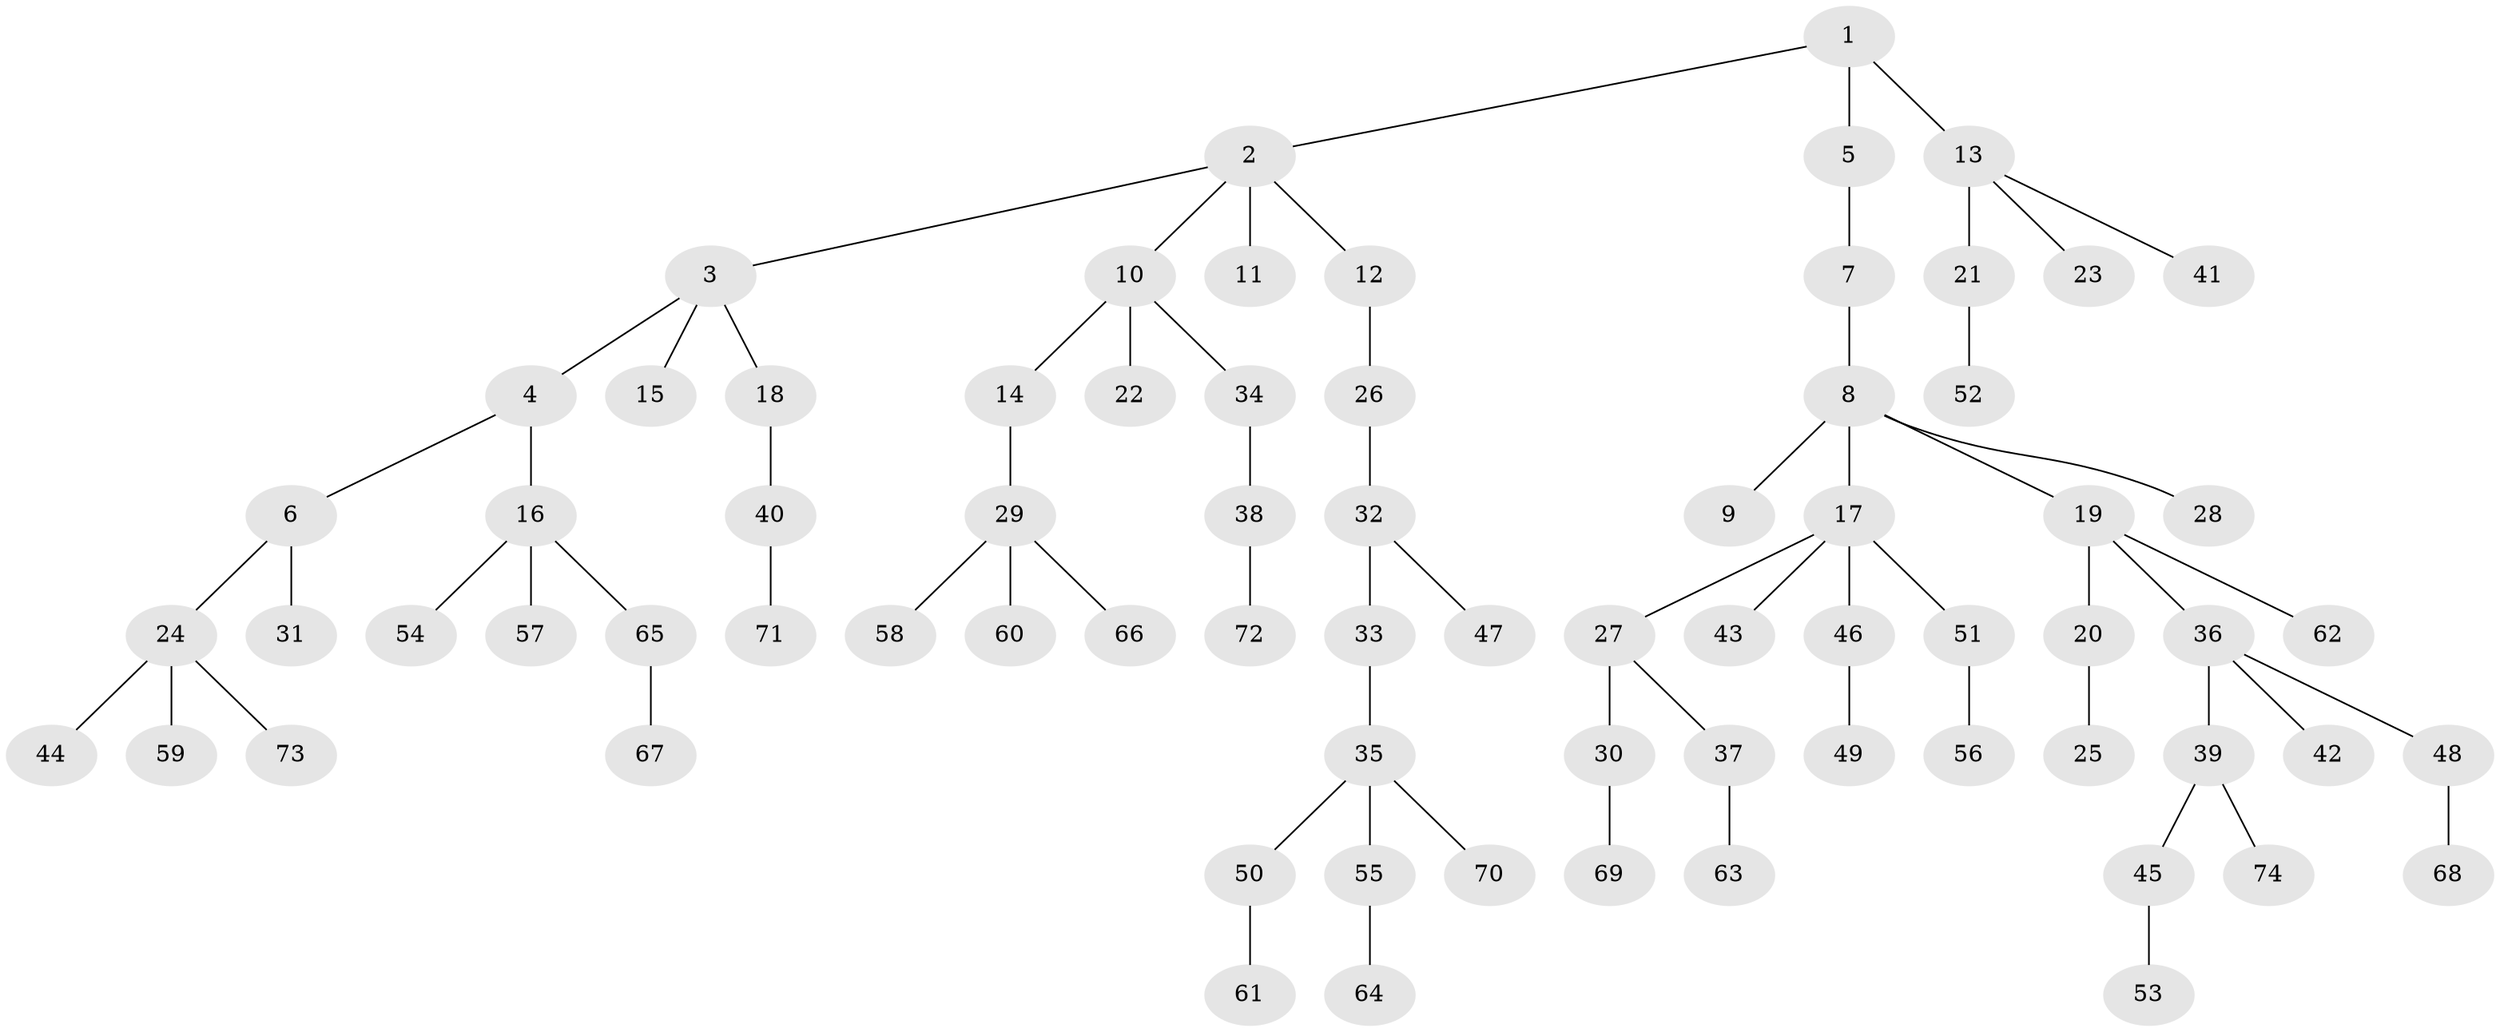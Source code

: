 // original degree distribution, {3: 0.09836065573770492, 5: 0.04918032786885246, 4: 0.07377049180327869, 2: 0.28688524590163933, 6: 0.01639344262295082, 1: 0.47540983606557374}
// Generated by graph-tools (version 1.1) at 2025/52/03/04/25 22:52:03]
// undirected, 74 vertices, 73 edges
graph export_dot {
  node [color=gray90,style=filled];
  1;
  2;
  3;
  4;
  5;
  6;
  7;
  8;
  9;
  10;
  11;
  12;
  13;
  14;
  15;
  16;
  17;
  18;
  19;
  20;
  21;
  22;
  23;
  24;
  25;
  26;
  27;
  28;
  29;
  30;
  31;
  32;
  33;
  34;
  35;
  36;
  37;
  38;
  39;
  40;
  41;
  42;
  43;
  44;
  45;
  46;
  47;
  48;
  49;
  50;
  51;
  52;
  53;
  54;
  55;
  56;
  57;
  58;
  59;
  60;
  61;
  62;
  63;
  64;
  65;
  66;
  67;
  68;
  69;
  70;
  71;
  72;
  73;
  74;
  1 -- 2 [weight=1.0];
  1 -- 5 [weight=1.0];
  1 -- 13 [weight=1.0];
  2 -- 3 [weight=1.0];
  2 -- 10 [weight=1.0];
  2 -- 11 [weight=1.0];
  2 -- 12 [weight=1.0];
  3 -- 4 [weight=1.0];
  3 -- 15 [weight=1.0];
  3 -- 18 [weight=1.0];
  4 -- 6 [weight=1.0];
  4 -- 16 [weight=1.0];
  5 -- 7 [weight=1.0];
  6 -- 24 [weight=1.0];
  6 -- 31 [weight=1.0];
  7 -- 8 [weight=1.0];
  8 -- 9 [weight=1.0];
  8 -- 17 [weight=1.0];
  8 -- 19 [weight=1.0];
  8 -- 28 [weight=1.0];
  10 -- 14 [weight=1.0];
  10 -- 22 [weight=1.0];
  10 -- 34 [weight=1.0];
  12 -- 26 [weight=1.0];
  13 -- 21 [weight=1.0];
  13 -- 23 [weight=1.0];
  13 -- 41 [weight=1.0];
  14 -- 29 [weight=1.0];
  16 -- 54 [weight=1.0];
  16 -- 57 [weight=1.0];
  16 -- 65 [weight=1.0];
  17 -- 27 [weight=1.0];
  17 -- 43 [weight=1.0];
  17 -- 46 [weight=1.0];
  17 -- 51 [weight=1.0];
  18 -- 40 [weight=1.0];
  19 -- 20 [weight=1.0];
  19 -- 36 [weight=1.0];
  19 -- 62 [weight=1.0];
  20 -- 25 [weight=1.0];
  21 -- 52 [weight=1.0];
  24 -- 44 [weight=1.0];
  24 -- 59 [weight=1.0];
  24 -- 73 [weight=1.0];
  26 -- 32 [weight=1.0];
  27 -- 30 [weight=1.0];
  27 -- 37 [weight=1.0];
  29 -- 58 [weight=1.0];
  29 -- 60 [weight=1.0];
  29 -- 66 [weight=1.0];
  30 -- 69 [weight=1.0];
  32 -- 33 [weight=1.0];
  32 -- 47 [weight=1.0];
  33 -- 35 [weight=1.0];
  34 -- 38 [weight=1.0];
  35 -- 50 [weight=1.0];
  35 -- 55 [weight=1.0];
  35 -- 70 [weight=1.0];
  36 -- 39 [weight=1.0];
  36 -- 42 [weight=1.0];
  36 -- 48 [weight=1.0];
  37 -- 63 [weight=1.0];
  38 -- 72 [weight=1.0];
  39 -- 45 [weight=1.0];
  39 -- 74 [weight=1.0];
  40 -- 71 [weight=1.0];
  45 -- 53 [weight=1.0];
  46 -- 49 [weight=2.0];
  48 -- 68 [weight=1.0];
  50 -- 61 [weight=1.0];
  51 -- 56 [weight=1.0];
  55 -- 64 [weight=1.0];
  65 -- 67 [weight=1.0];
}
